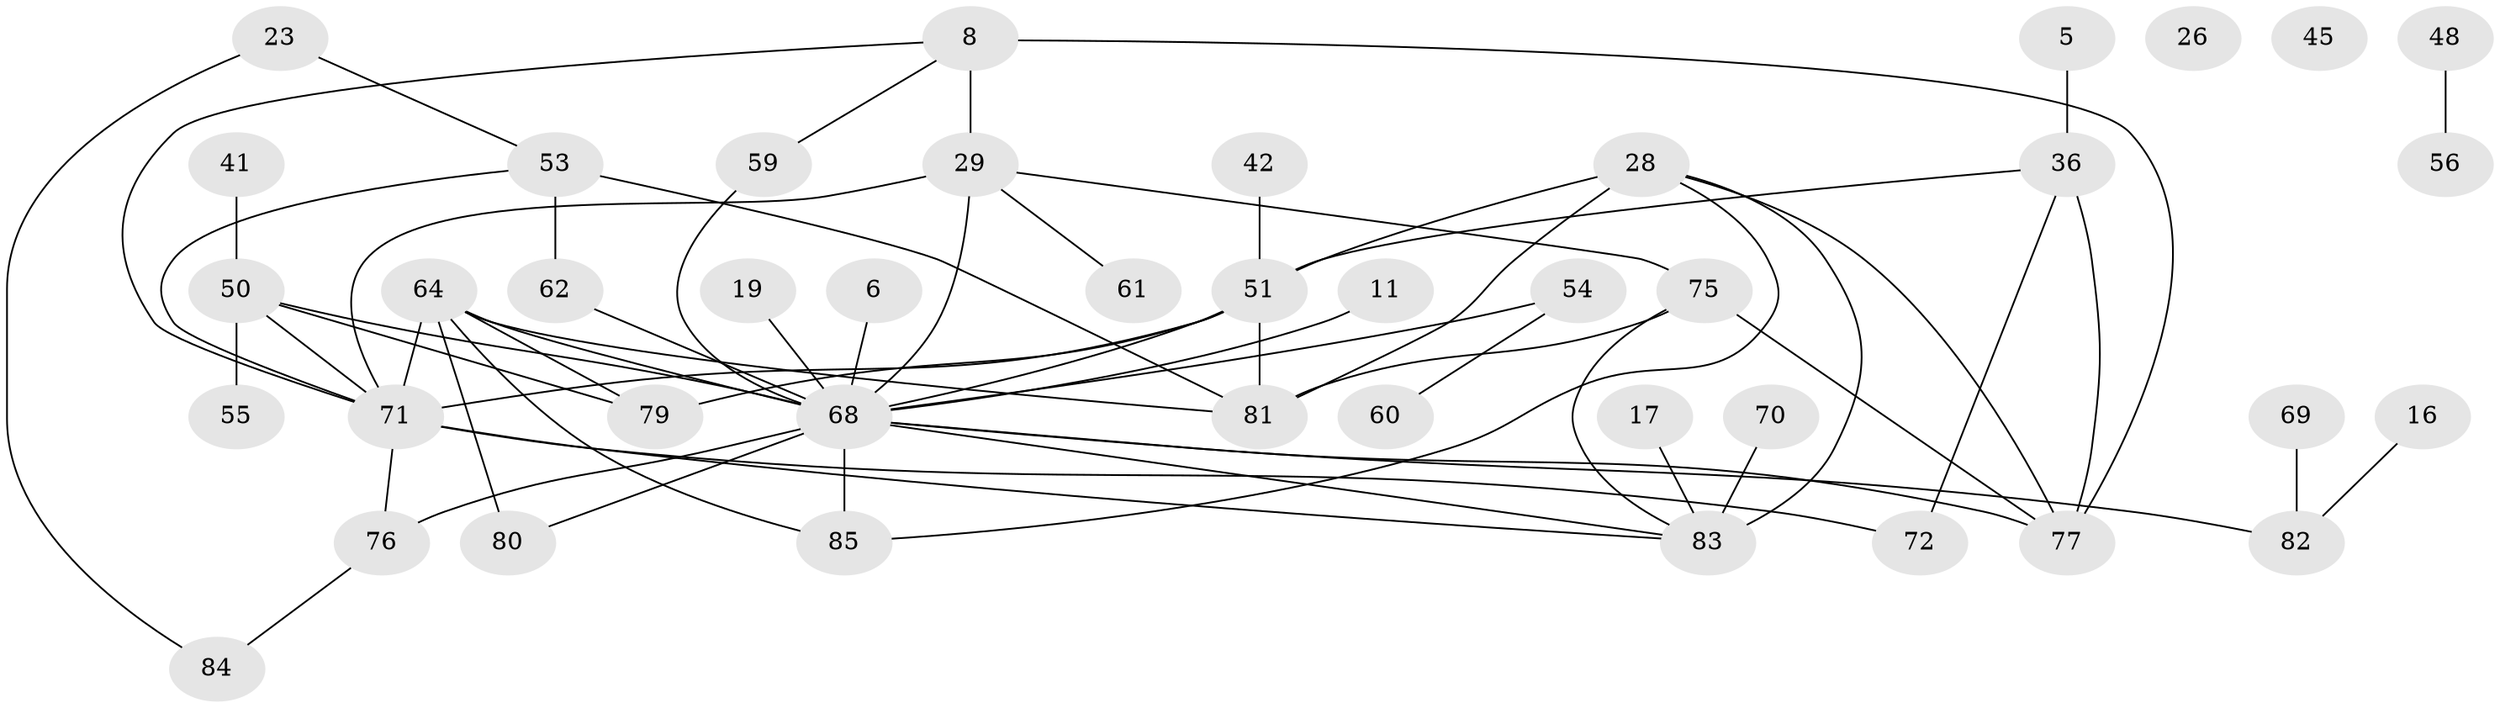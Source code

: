 // original degree distribution, {3: 0.24705882352941178, 5: 0.047058823529411764, 4: 0.11764705882352941, 1: 0.21176470588235294, 2: 0.23529411764705882, 7: 0.058823529411764705, 0: 0.023529411764705882, 8: 0.011764705882352941, 6: 0.047058823529411764}
// Generated by graph-tools (version 1.1) at 2025/39/03/09/25 04:39:49]
// undirected, 42 vertices, 63 edges
graph export_dot {
graph [start="1"]
  node [color=gray90,style=filled];
  5;
  6;
  8 [super="+2"];
  11;
  16;
  17;
  19;
  23;
  26;
  28 [super="+21"];
  29;
  36;
  41;
  42;
  45;
  48;
  50 [super="+37"];
  51 [super="+47"];
  53 [super="+38"];
  54;
  55;
  56;
  59;
  60;
  61;
  62;
  64 [super="+63+40"];
  68 [super="+65+49"];
  69;
  70;
  71 [super="+39+58+35"];
  72;
  75 [super="+20+24+46"];
  76 [super="+66"];
  77;
  79 [super="+33"];
  80;
  81 [super="+9+78"];
  82 [super="+74"];
  83 [super="+31+25"];
  84;
  85 [super="+73"];
  5 -- 36;
  6 -- 68;
  8 -- 29 [weight=2];
  8 -- 59;
  8 -- 77;
  8 -- 71;
  11 -- 68;
  16 -- 82;
  17 -- 83;
  19 -- 68;
  23 -- 84;
  23 -- 53;
  28 -- 51 [weight=2];
  28 -- 77 [weight=2];
  28 -- 83 [weight=3];
  28 -- 81 [weight=4];
  28 -- 85;
  29 -- 61;
  29 -- 75;
  29 -- 71;
  29 -- 68;
  36 -- 72;
  36 -- 77;
  36 -- 51;
  41 -- 50;
  42 -- 51;
  48 -- 56;
  50 -- 55;
  50 -- 71;
  50 -- 79;
  50 -- 68;
  51 -- 68;
  51 -- 81;
  51 -- 71 [weight=2];
  51 -- 79;
  53 -- 62 [weight=2];
  53 -- 81;
  53 -- 71;
  54 -- 60;
  54 -- 68;
  59 -- 68;
  62 -- 68 [weight=2];
  64 -- 80 [weight=2];
  64 -- 81 [weight=4];
  64 -- 79;
  64 -- 71 [weight=2];
  64 -- 85;
  64 -- 68;
  68 -- 76;
  68 -- 80;
  68 -- 77;
  68 -- 83;
  68 -- 85 [weight=2];
  68 -- 82;
  69 -- 82;
  70 -- 83;
  71 -- 83;
  71 -- 72;
  71 -- 76;
  75 -- 81 [weight=2];
  75 -- 77;
  75 -- 83;
  76 -- 84;
}
